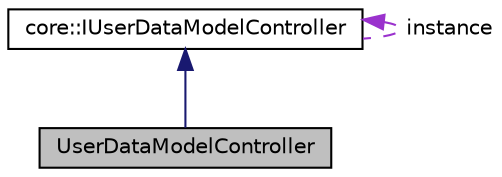 digraph "UserDataModelController"
{
  edge [fontname="Helvetica",fontsize="10",labelfontname="Helvetica",labelfontsize="10"];
  node [fontname="Helvetica",fontsize="10",shape=record];
  Node1 [label="UserDataModelController",height=0.2,width=0.4,color="black", fillcolor="grey75", style="filled" fontcolor="black"];
  Node2 -> Node1 [dir="back",color="midnightblue",fontsize="10",style="solid",fontname="Helvetica"];
  Node2 [label="core::IUserDataModelController",height=0.2,width=0.4,color="black", fillcolor="white", style="filled",URL="$classcore_1_1_i_user_data_model_controller.html"];
  Node2 -> Node2 [dir="back",color="darkorchid3",fontsize="10",style="dashed",label=" instance" ,fontname="Helvetica"];
}
